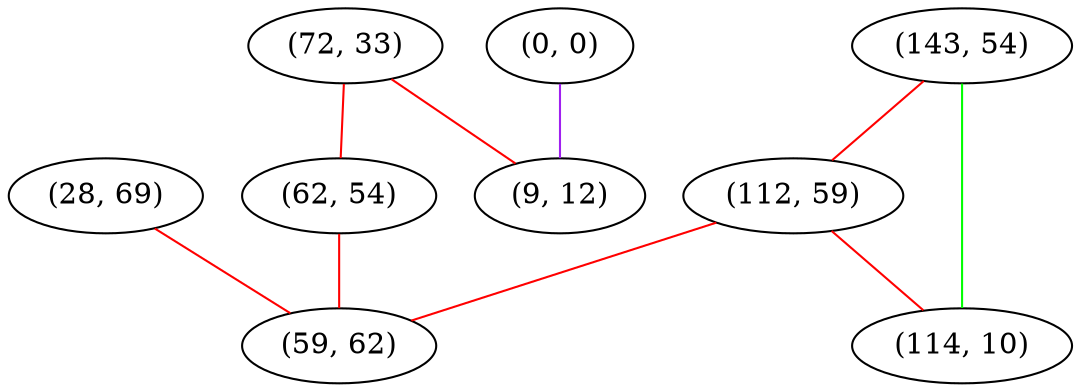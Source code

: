 graph "" {
"(28, 69)";
"(143, 54)";
"(0, 0)";
"(72, 33)";
"(62, 54)";
"(112, 59)";
"(59, 62)";
"(9, 12)";
"(114, 10)";
"(28, 69)" -- "(59, 62)"  [color=red, key=0, weight=1];
"(143, 54)" -- "(112, 59)"  [color=red, key=0, weight=1];
"(143, 54)" -- "(114, 10)"  [color=green, key=0, weight=2];
"(0, 0)" -- "(9, 12)"  [color=purple, key=0, weight=4];
"(72, 33)" -- "(9, 12)"  [color=red, key=0, weight=1];
"(72, 33)" -- "(62, 54)"  [color=red, key=0, weight=1];
"(62, 54)" -- "(59, 62)"  [color=red, key=0, weight=1];
"(112, 59)" -- "(59, 62)"  [color=red, key=0, weight=1];
"(112, 59)" -- "(114, 10)"  [color=red, key=0, weight=1];
}
